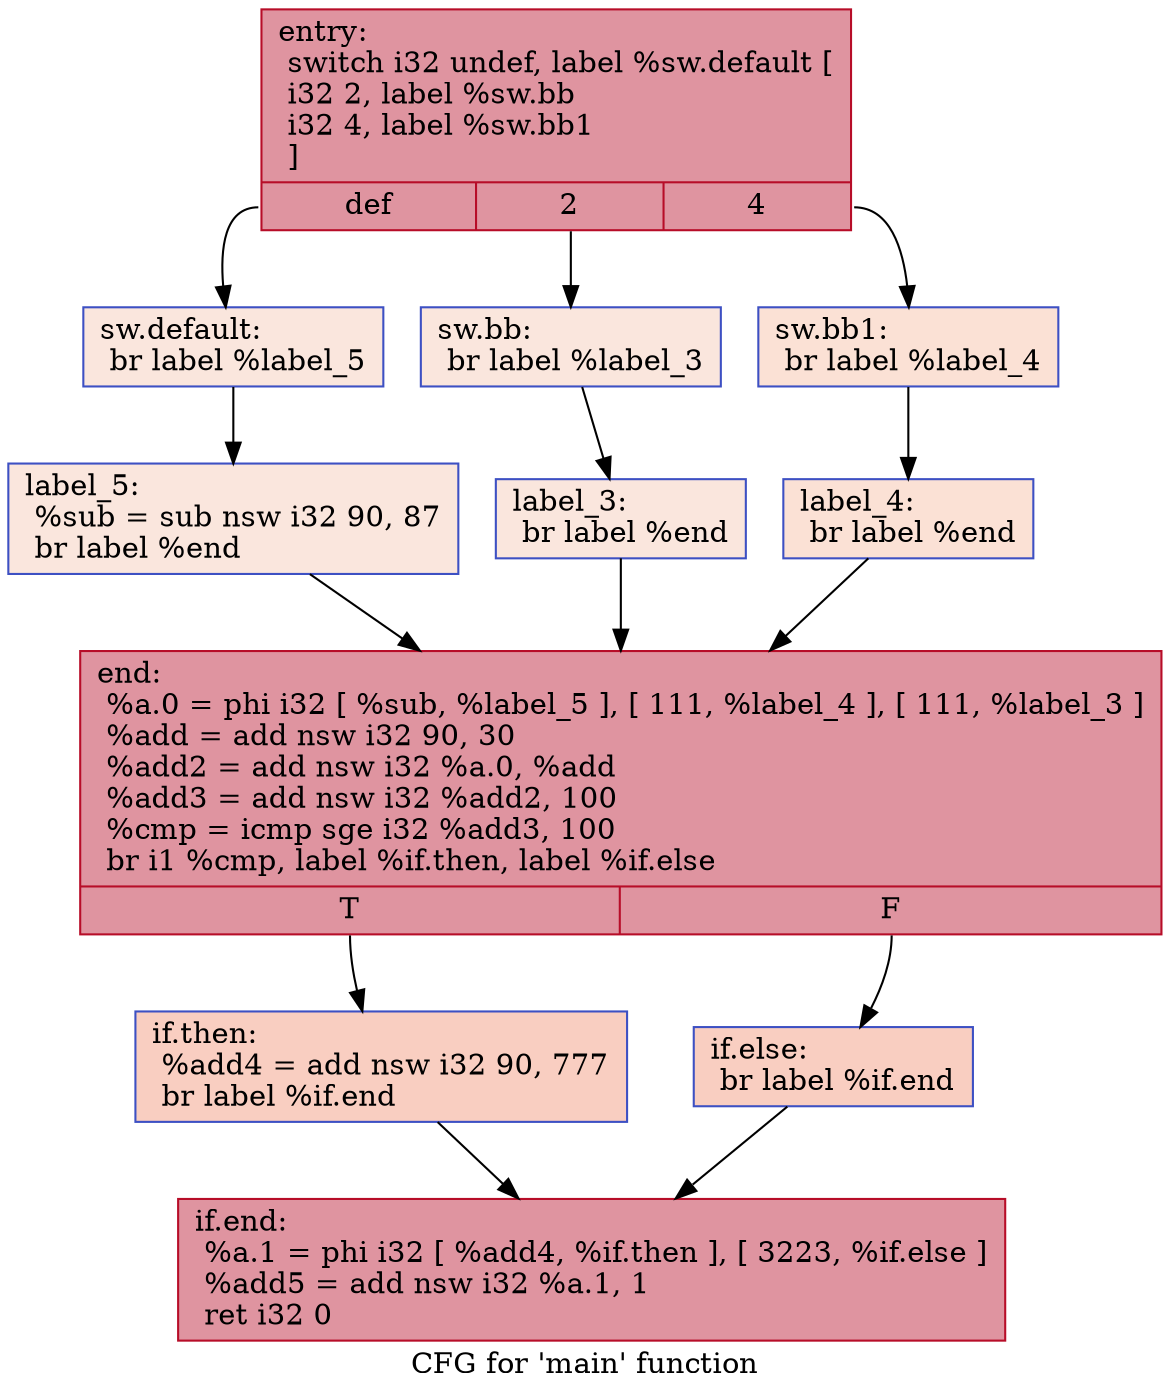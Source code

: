 digraph "CFG for 'main' function" {
	label="CFG for 'main' function";

	Node0x562cb1b97890 [shape=record,color="#b70d28ff", style=filled, fillcolor="#b70d2870",label="{entry:\l  switch i32 undef, label %sw.default [\l    i32 2, label %sw.bb\l    i32 4, label %sw.bb1\l  ]\l|{<s0>def|<s1>2|<s2>4}}"];
	Node0x562cb1b97890:s0 -> Node0x562cb1b97df0;
	Node0x562cb1b97890:s1 -> Node0x562cb1b97e70;
	Node0x562cb1b97890:s2 -> Node0x562cb1b97f10;
	Node0x562cb1b97e70 [shape=record,color="#3d50c3ff", style=filled, fillcolor="#f3c7b170",label="{sw.bb:                                            \l  br label %label_3\l}"];
	Node0x562cb1b97e70 -> Node0x562cb1b980a0;
	Node0x562cb1b97f10 [shape=record,color="#3d50c3ff", style=filled, fillcolor="#f7bca170",label="{sw.bb1:                                           \l  br label %label_4\l}"];
	Node0x562cb1b97f10 -> Node0x562cb1b98180;
	Node0x562cb1b97df0 [shape=record,color="#3d50c3ff", style=filled, fillcolor="#f3c7b170",label="{sw.default:                                       \l  br label %label_5\l}"];
	Node0x562cb1b97df0 -> Node0x562cb1b98260;
	Node0x562cb1b980a0 [shape=record,color="#3d50c3ff", style=filled, fillcolor="#f3c7b170",label="{label_3:                                          \l  br label %end\l}"];
	Node0x562cb1b980a0 -> Node0x562cb1b98340;
	Node0x562cb1b98180 [shape=record,color="#3d50c3ff", style=filled, fillcolor="#f7bca170",label="{label_4:                                          \l  br label %end\l}"];
	Node0x562cb1b98180 -> Node0x562cb1b98340;
	Node0x562cb1b98260 [shape=record,color="#3d50c3ff", style=filled, fillcolor="#f3c7b170",label="{label_5:                                          \l  %sub = sub nsw i32 90, 87\l  br label %end\l}"];
	Node0x562cb1b98260 -> Node0x562cb1b98340;
	Node0x562cb1b98340 [shape=record,color="#b70d28ff", style=filled, fillcolor="#b70d2870",label="{end:                                              \l  %a.0 = phi i32 [ %sub, %label_5 ], [ 111, %label_4 ], [ 111, %label_3 ]\l  %add = add nsw i32 90, 30\l  %add2 = add nsw i32 %a.0, %add\l  %add3 = add nsw i32 %add2, 100\l  %cmp = icmp sge i32 %add3, 100\l  br i1 %cmp, label %if.then, label %if.else\l|{<s0>T|<s1>F}}"];
	Node0x562cb1b98340:s0 -> Node0x562cb1b98bf0;
	Node0x562cb1b98340:s1 -> Node0x562cb1b98c60;
	Node0x562cb1b98bf0 [shape=record,color="#3d50c3ff", style=filled, fillcolor="#f2907270",label="{if.then:                                          \l  %add4 = add nsw i32 90, 777\l  br label %if.end\l}"];
	Node0x562cb1b98bf0 -> Node0x562cb1b98e60;
	Node0x562cb1b98c60 [shape=record,color="#3d50c3ff", style=filled, fillcolor="#f2907270",label="{if.else:                                          \l  br label %if.end\l}"];
	Node0x562cb1b98c60 -> Node0x562cb1b98e60;
	Node0x562cb1b98e60 [shape=record,color="#b70d28ff", style=filled, fillcolor="#b70d2870",label="{if.end:                                           \l  %a.1 = phi i32 [ %add4, %if.then ], [ 3223, %if.else ]\l  %add5 = add nsw i32 %a.1, 1\l  ret i32 0\l}"];
}
